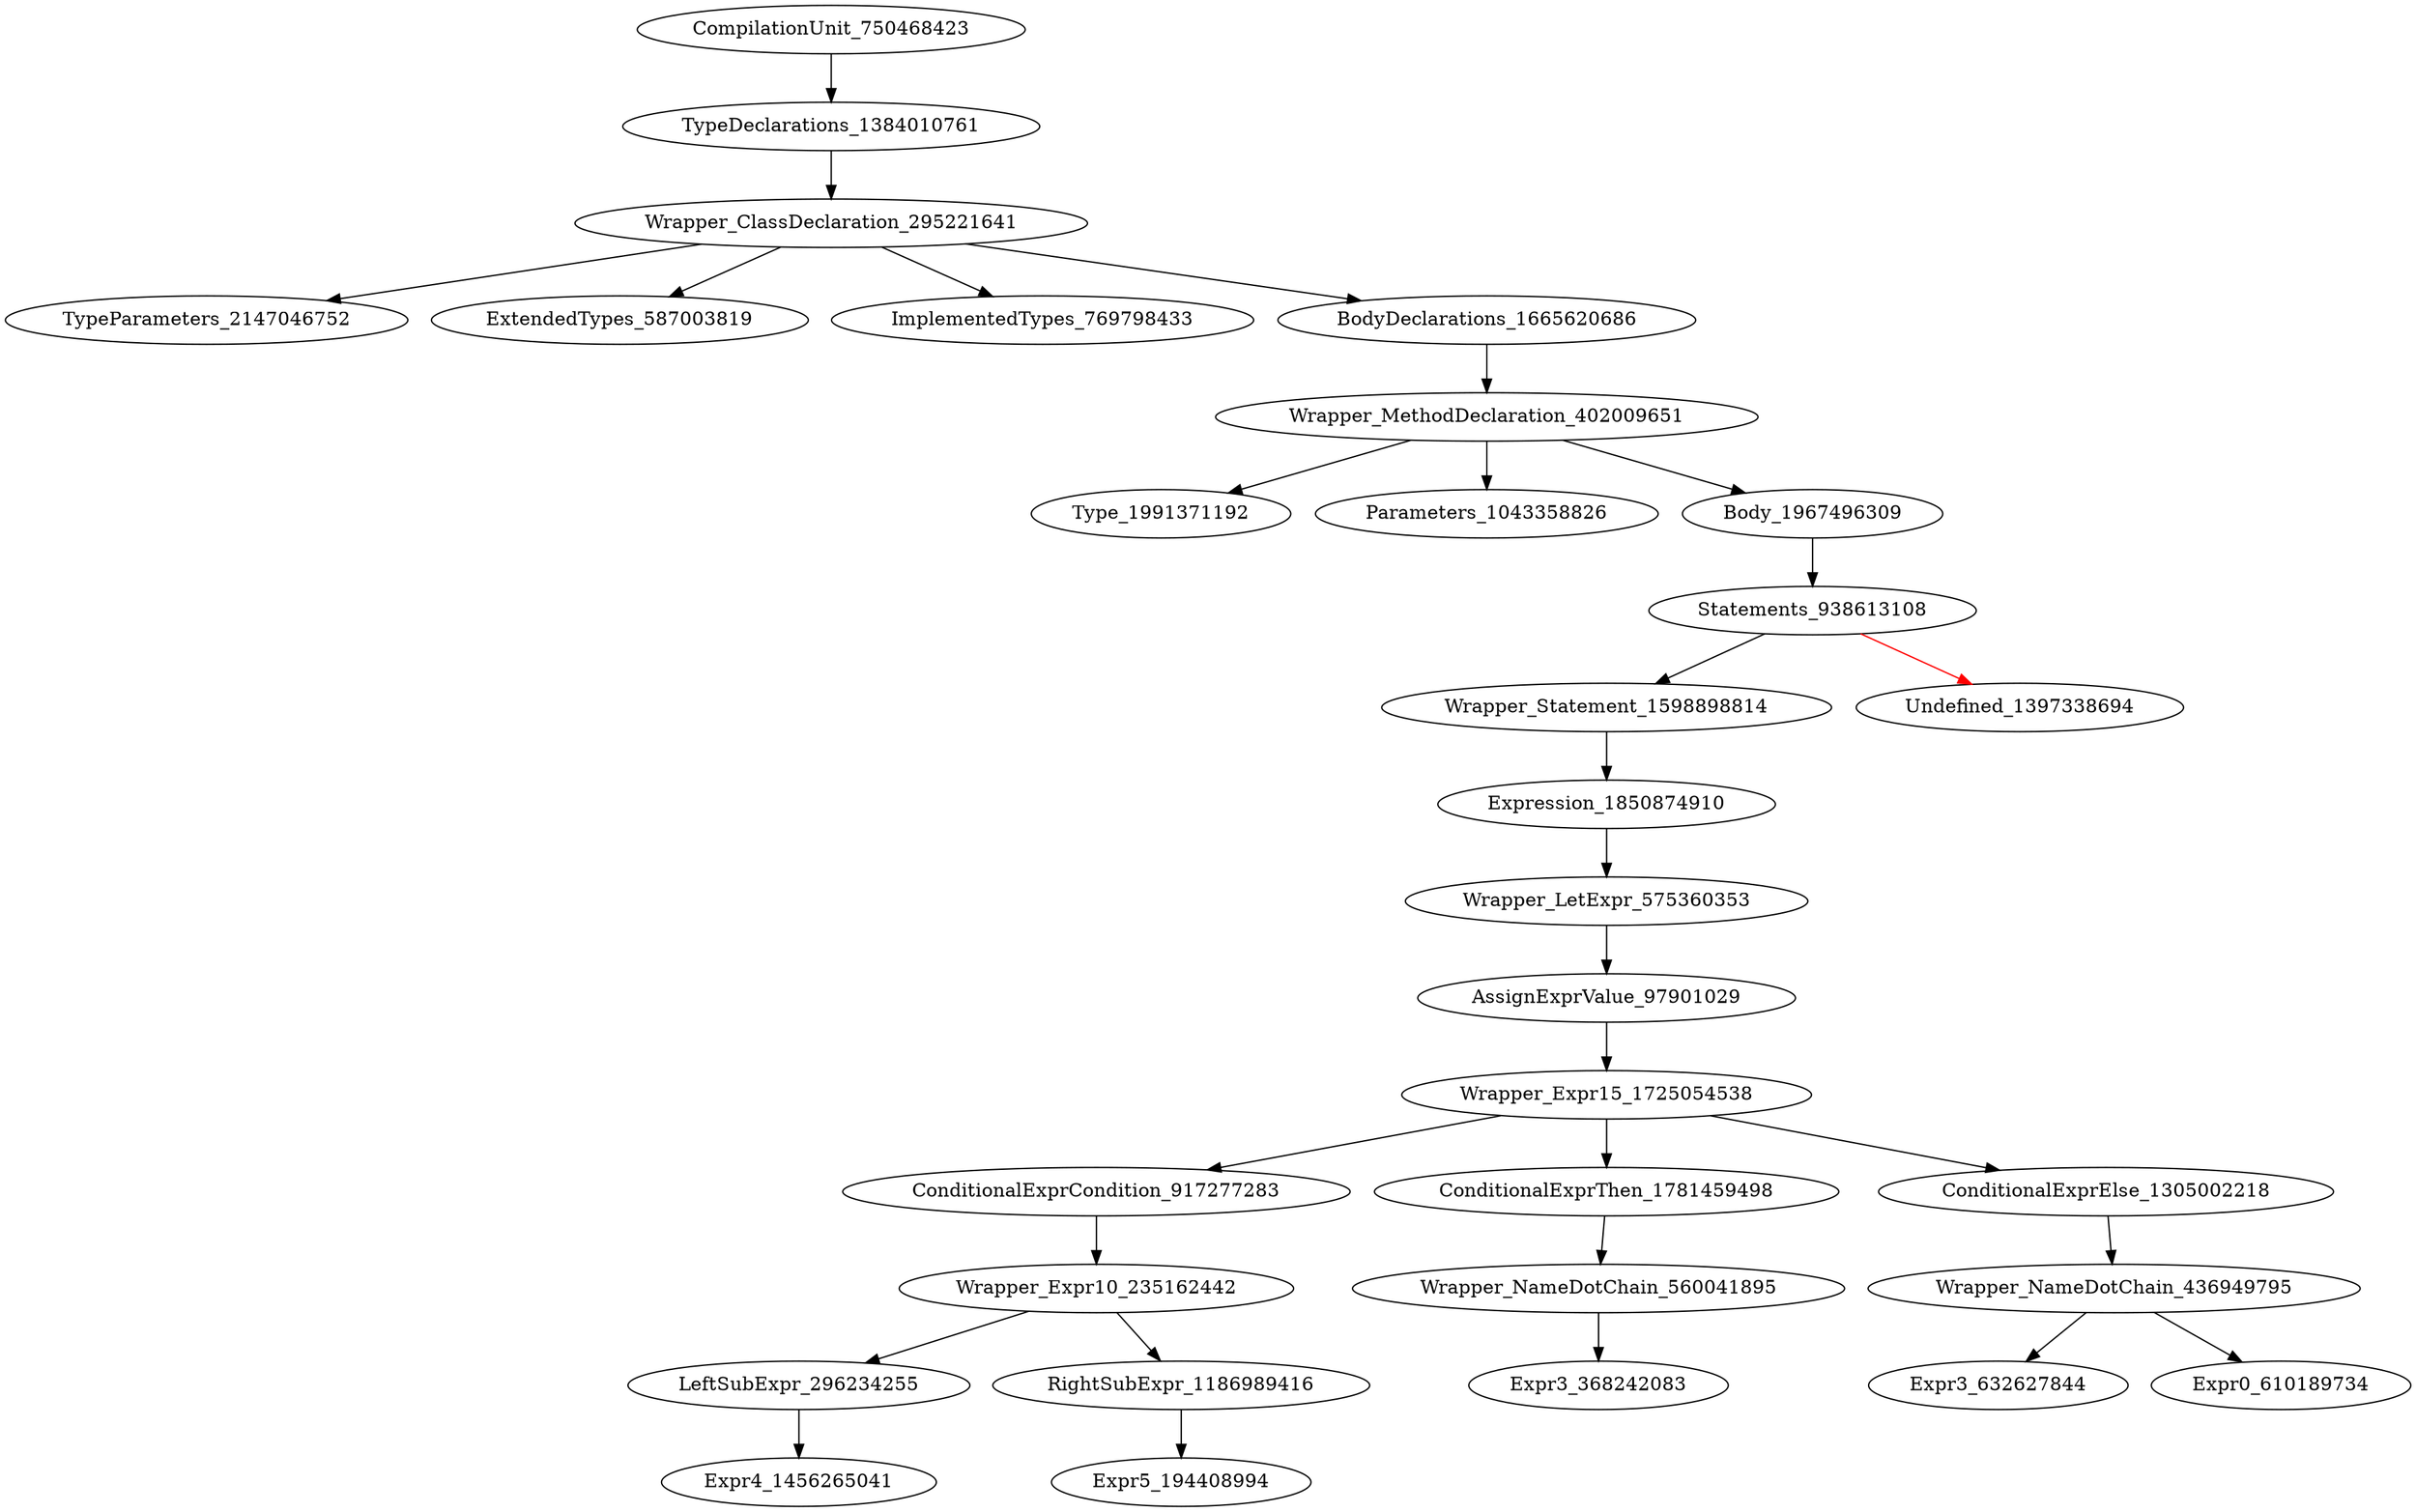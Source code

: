 digraph {
CompilationUnit_750468423 -> TypeDeclarations_1384010761
TypeDeclarations_1384010761 -> Wrapper_ClassDeclaration_295221641
Wrapper_ClassDeclaration_295221641 -> TypeParameters_2147046752
Wrapper_ClassDeclaration_295221641 -> ExtendedTypes_587003819
Wrapper_ClassDeclaration_295221641 -> ImplementedTypes_769798433
Wrapper_ClassDeclaration_295221641 -> BodyDeclarations_1665620686
BodyDeclarations_1665620686 -> Wrapper_MethodDeclaration_402009651
Wrapper_MethodDeclaration_402009651 -> Type_1991371192
Wrapper_MethodDeclaration_402009651 -> Parameters_1043358826
Wrapper_MethodDeclaration_402009651 -> Body_1967496309
Body_1967496309 -> Statements_938613108
Statements_938613108 -> Wrapper_Statement_1598898814
Statements_938613108 -> Undefined_1397338694 [color = red] 
Wrapper_Statement_1598898814 -> Expression_1850874910
Expression_1850874910 -> Wrapper_LetExpr_575360353
Wrapper_LetExpr_575360353 -> AssignExprValue_97901029
AssignExprValue_97901029 -> Wrapper_Expr15_1725054538
Wrapper_Expr15_1725054538 -> ConditionalExprCondition_917277283
Wrapper_Expr15_1725054538 -> ConditionalExprThen_1781459498
Wrapper_Expr15_1725054538 -> ConditionalExprElse_1305002218
ConditionalExprCondition_917277283 -> Wrapper_Expr10_235162442
ConditionalExprThen_1781459498 -> Wrapper_NameDotChain_560041895
ConditionalExprElse_1305002218 -> Wrapper_NameDotChain_436949795
Wrapper_Expr10_235162442 -> LeftSubExpr_296234255
Wrapper_Expr10_235162442 -> RightSubExpr_1186989416
Wrapper_NameDotChain_560041895 -> Expr3_368242083
Wrapper_NameDotChain_436949795 -> Expr3_632627844
Wrapper_NameDotChain_436949795 -> Expr0_610189734
LeftSubExpr_296234255 -> Expr4_1456265041
RightSubExpr_1186989416 -> Expr5_194408994
}